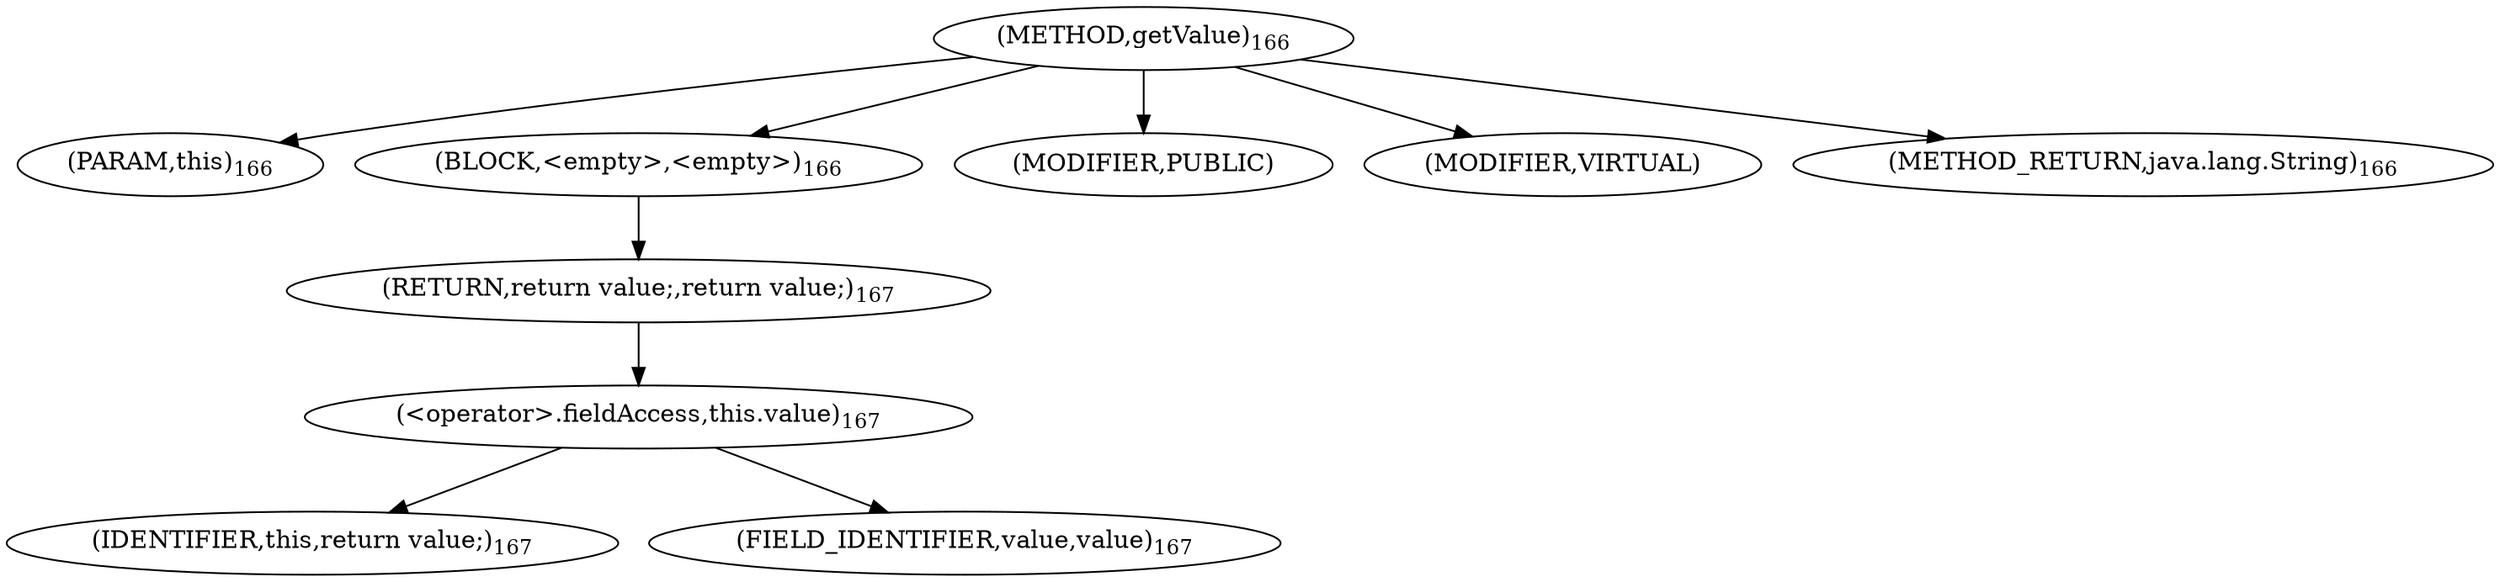digraph "getValue" {  
"406" [label = <(METHOD,getValue)<SUB>166</SUB>> ]
"407" [label = <(PARAM,this)<SUB>166</SUB>> ]
"408" [label = <(BLOCK,&lt;empty&gt;,&lt;empty&gt;)<SUB>166</SUB>> ]
"409" [label = <(RETURN,return value;,return value;)<SUB>167</SUB>> ]
"410" [label = <(&lt;operator&gt;.fieldAccess,this.value)<SUB>167</SUB>> ]
"411" [label = <(IDENTIFIER,this,return value;)<SUB>167</SUB>> ]
"412" [label = <(FIELD_IDENTIFIER,value,value)<SUB>167</SUB>> ]
"413" [label = <(MODIFIER,PUBLIC)> ]
"414" [label = <(MODIFIER,VIRTUAL)> ]
"415" [label = <(METHOD_RETURN,java.lang.String)<SUB>166</SUB>> ]
  "406" -> "407" 
  "406" -> "408" 
  "406" -> "413" 
  "406" -> "414" 
  "406" -> "415" 
  "408" -> "409" 
  "409" -> "410" 
  "410" -> "411" 
  "410" -> "412" 
}
